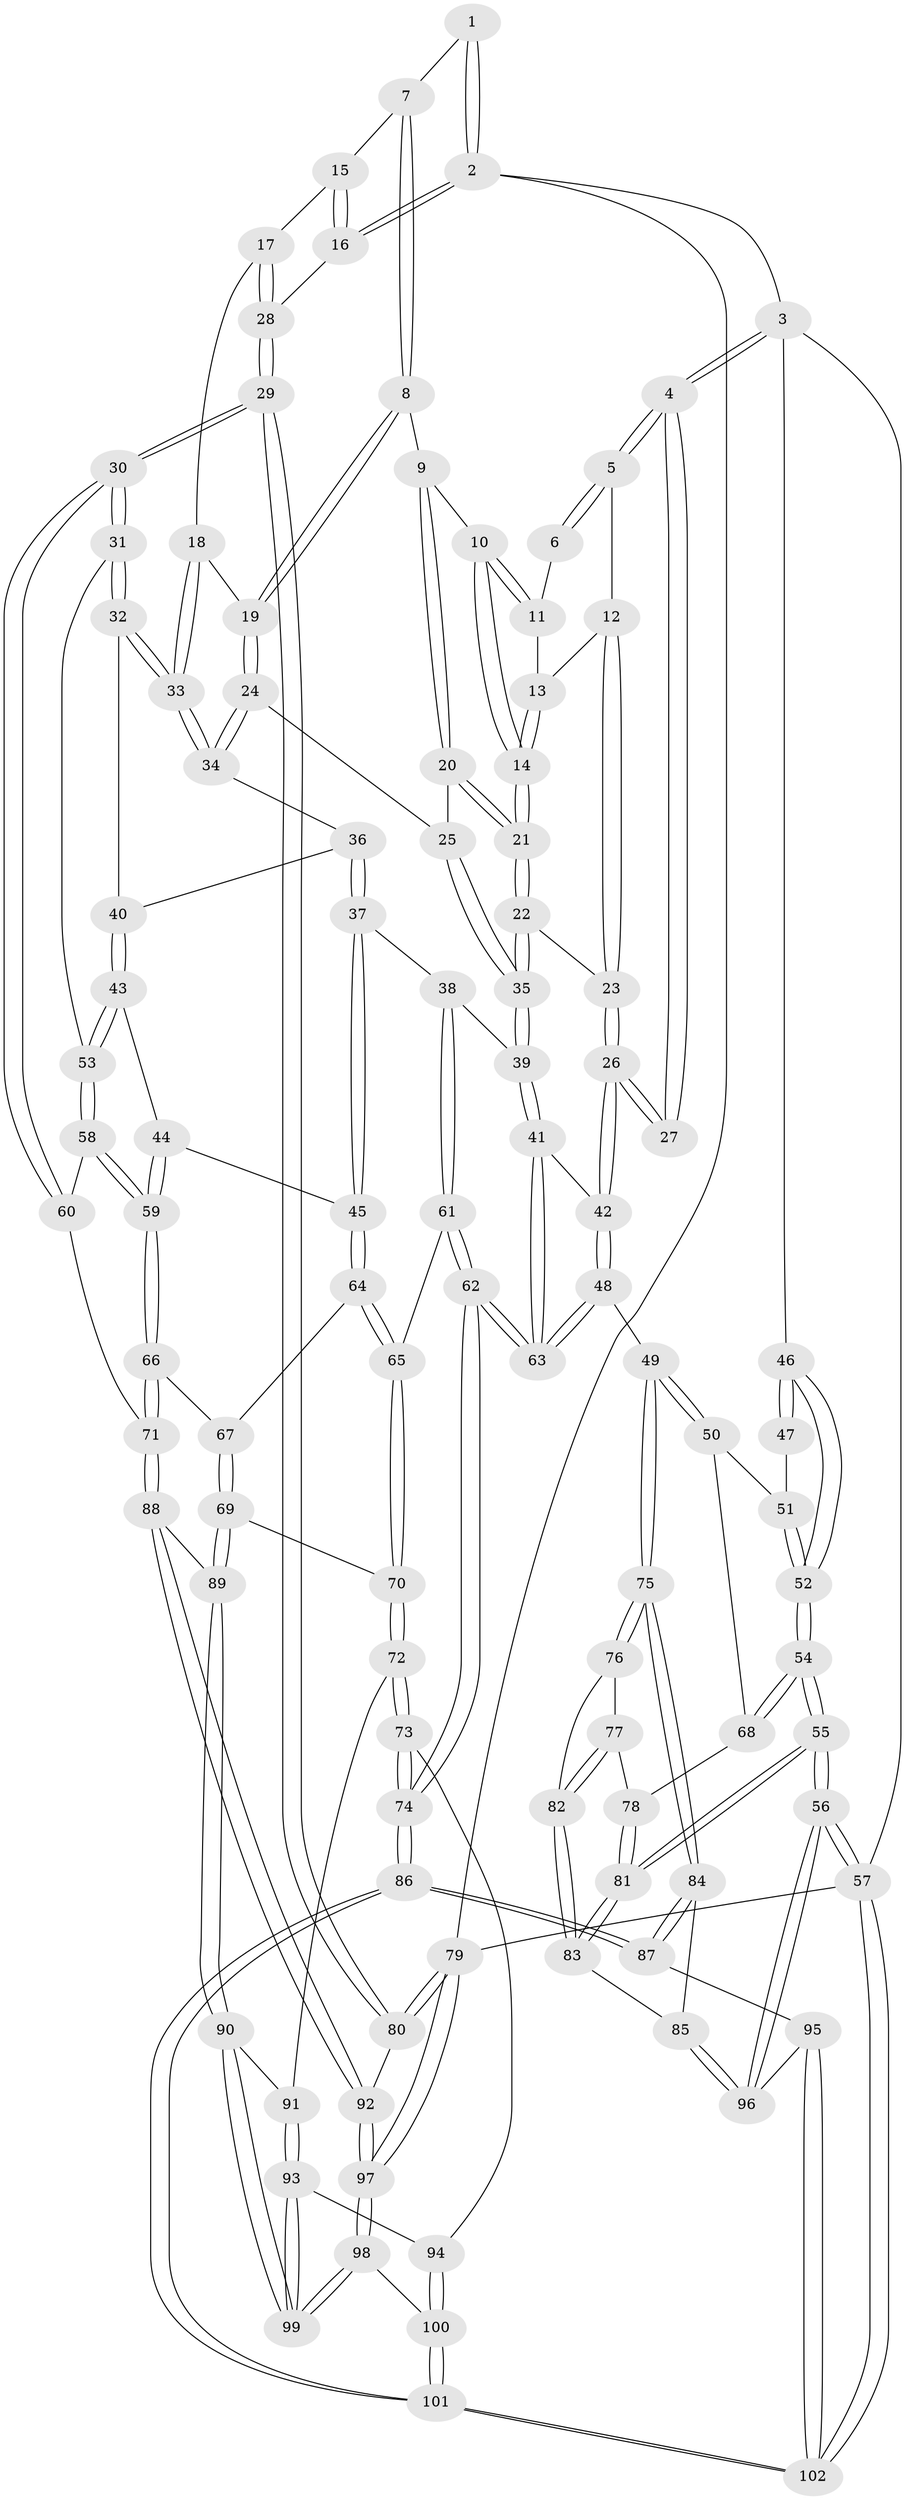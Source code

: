 // coarse degree distribution, {6: 0.09836065573770492, 4: 0.32786885245901637, 3: 0.08196721311475409, 7: 0.03278688524590164, 5: 0.4098360655737705, 2: 0.03278688524590164, 8: 0.01639344262295082}
// Generated by graph-tools (version 1.1) at 2025/21/03/04/25 18:21:15]
// undirected, 102 vertices, 252 edges
graph export_dot {
graph [start="1"]
  node [color=gray90,style=filled];
  1 [pos="+0.8210948295995228+0"];
  2 [pos="+1+0"];
  3 [pos="+0+0"];
  4 [pos="+0+0"];
  5 [pos="+0+0"];
  6 [pos="+0.668357387466125+0"];
  7 [pos="+0.826364663296595+0.16227286623833218"];
  8 [pos="+0.7884414746217322+0.21348267414738958"];
  9 [pos="+0.6770576392856736+0.1887452869073289"];
  10 [pos="+0.6760619094821491+0.1881550257582119"];
  11 [pos="+0.6150512195828035+0.07653707363838626"];
  12 [pos="+0.2789126711609828+0.10158708800192903"];
  13 [pos="+0.5080726209922608+0.14221683045834102"];
  14 [pos="+0.5288652008025985+0.32163579622952576"];
  15 [pos="+0.9686426626656687+0.18200845238941624"];
  16 [pos="+1+0"];
  17 [pos="+0.9345359573806504+0.27709109406462656"];
  18 [pos="+0.9235852169625697+0.2843864694122184"];
  19 [pos="+0.8056009058455493+0.274765727237753"];
  20 [pos="+0.6777948146097628+0.3086711130931008"];
  21 [pos="+0.5133275998030612+0.3738148756509372"];
  22 [pos="+0.5105317943122072+0.37871412832262896"];
  23 [pos="+0.36263845277234213+0.37258757751121796"];
  24 [pos="+0.7809975982011704+0.35512579563729624"];
  25 [pos="+0.772199388960475+0.35335894583301836"];
  26 [pos="+0.2695244023544417+0.4674441539898155"];
  27 [pos="+0.19843487262735604+0.43131657392767"];
  28 [pos="+1+0.4406841219783308"];
  29 [pos="+1+0.5576271344824008"];
  30 [pos="+1+0.5538469664241965"];
  31 [pos="+0.9499542943589361+0.4785043165689352"];
  32 [pos="+0.9492495427970002+0.4780104068664733"];
  33 [pos="+0.922376755950496+0.4491120907608546"];
  34 [pos="+0.787960673897709+0.3776435921195224"];
  35 [pos="+0.5299447573943487+0.4041599806159594"];
  36 [pos="+0.7363414683195513+0.4507168111334321"];
  37 [pos="+0.6356757527079684+0.503476815407342"];
  38 [pos="+0.592033296477956+0.5002201664796168"];
  39 [pos="+0.5778560766997052+0.49203425449839633"];
  40 [pos="+0.7893003837005859+0.515891006054435"];
  41 [pos="+0.4842250980895714+0.5908251803012947"];
  42 [pos="+0.2685853329316626+0.4882813791216047"];
  43 [pos="+0.7762952404288823+0.5738937551293601"];
  44 [pos="+0.7597285851988449+0.5802560804657888"];
  45 [pos="+0.7230493410530927+0.5827303993276565"];
  46 [pos="+0+0.2636668346631432"];
  47 [pos="+0.13614270682263507+0.4311542793370097"];
  48 [pos="+0.25491996082329704+0.5414631908819588"];
  49 [pos="+0.19639417442325088+0.6265426996834019"];
  50 [pos="+0.09823230666082568+0.6099612840715906"];
  51 [pos="+0.02563900416919902+0.5274947842922381"];
  52 [pos="+0+0.4438935142723385"];
  53 [pos="+0.8243625172128172+0.5893521285839248"];
  54 [pos="+0+0.6716981621491454"];
  55 [pos="+0+0.9562556206780635"];
  56 [pos="+0+1"];
  57 [pos="+0+1"];
  58 [pos="+0.8309434322029992+0.609886002450554"];
  59 [pos="+0.7957169351296106+0.6979762561303761"];
  60 [pos="+0.9094073120148265+0.6499955835870886"];
  61 [pos="+0.6087018342869853+0.6310983817684651"];
  62 [pos="+0.4666123591681055+0.7601097453488248"];
  63 [pos="+0.45354993241622155+0.7035009557019456"];
  64 [pos="+0.7094448339139788+0.6475452606147168"];
  65 [pos="+0.6519959494744716+0.6698863561760325"];
  66 [pos="+0.7946145628310897+0.7054720037137278"];
  67 [pos="+0.7279990984680038+0.6657284092587386"];
  68 [pos="+0.005202133170997338+0.6633042608982643"];
  69 [pos="+0.6826267739295494+0.7508075579638273"];
  70 [pos="+0.6475566834915543+0.7385102916170391"];
  71 [pos="+0.8145326890006203+0.7504192360717316"];
  72 [pos="+0.5527730006511727+0.7907965020206171"];
  73 [pos="+0.4903123423240369+0.7912106085549243"];
  74 [pos="+0.4657816584463911+0.7808941128101244"];
  75 [pos="+0.20128789831862348+0.6991543810660886"];
  76 [pos="+0.09213503705168692+0.7179218018622012"];
  77 [pos="+0.06259061038963129+0.7212732177163911"];
  78 [pos="+0.03710827226478052+0.7176011306974559"];
  79 [pos="+1+1"];
  80 [pos="+1+0.7277716768546985"];
  81 [pos="+0.01349710333126575+0.8281107026227255"];
  82 [pos="+0.06315982889117638+0.7514232395718976"];
  83 [pos="+0.05097454517577645+0.8244463327660969"];
  84 [pos="+0.2071235127247719+0.7235134970329167"];
  85 [pos="+0.06382420871685401+0.8243031671621213"];
  86 [pos="+0.34445134341728334+0.8553312744453865"];
  87 [pos="+0.2926041106932551+0.8265731912405706"];
  88 [pos="+0.8139310369603475+0.7813748991412492"];
  89 [pos="+0.7750436938916917+0.8038126666446708"];
  90 [pos="+0.75747034734828+0.8332885746965834"];
  91 [pos="+0.6239031020702742+0.8399174045889323"];
  92 [pos="+0.9277093623894653+0.8313677558264692"];
  93 [pos="+0.6494516071140465+0.9402429618389442"];
  94 [pos="+0.510975870161433+0.8341870771129763"];
  95 [pos="+0.1422057894764509+0.9061291398224146"];
  96 [pos="+0.13241899938078475+0.9025493444538267"];
  97 [pos="+0.8337911715812394+1"];
  98 [pos="+0.7168160761662631+1"];
  99 [pos="+0.7134752936903281+1"];
  100 [pos="+0.6399527363595271+1"];
  101 [pos="+0.34638249301115703+1"];
  102 [pos="+0.19210566531024179+1"];
  1 -- 2;
  1 -- 2;
  1 -- 7;
  2 -- 3;
  2 -- 16;
  2 -- 16;
  2 -- 79;
  3 -- 4;
  3 -- 4;
  3 -- 46;
  3 -- 57;
  4 -- 5;
  4 -- 5;
  4 -- 27;
  4 -- 27;
  5 -- 6;
  5 -- 6;
  5 -- 12;
  6 -- 11;
  7 -- 8;
  7 -- 8;
  7 -- 15;
  8 -- 9;
  8 -- 19;
  8 -- 19;
  9 -- 10;
  9 -- 20;
  9 -- 20;
  10 -- 11;
  10 -- 11;
  10 -- 14;
  10 -- 14;
  11 -- 13;
  12 -- 13;
  12 -- 23;
  12 -- 23;
  13 -- 14;
  13 -- 14;
  14 -- 21;
  14 -- 21;
  15 -- 16;
  15 -- 16;
  15 -- 17;
  16 -- 28;
  17 -- 18;
  17 -- 28;
  17 -- 28;
  18 -- 19;
  18 -- 33;
  18 -- 33;
  19 -- 24;
  19 -- 24;
  20 -- 21;
  20 -- 21;
  20 -- 25;
  21 -- 22;
  21 -- 22;
  22 -- 23;
  22 -- 35;
  22 -- 35;
  23 -- 26;
  23 -- 26;
  24 -- 25;
  24 -- 34;
  24 -- 34;
  25 -- 35;
  25 -- 35;
  26 -- 27;
  26 -- 27;
  26 -- 42;
  26 -- 42;
  28 -- 29;
  28 -- 29;
  29 -- 30;
  29 -- 30;
  29 -- 80;
  29 -- 80;
  30 -- 31;
  30 -- 31;
  30 -- 60;
  30 -- 60;
  31 -- 32;
  31 -- 32;
  31 -- 53;
  32 -- 33;
  32 -- 33;
  32 -- 40;
  33 -- 34;
  33 -- 34;
  34 -- 36;
  35 -- 39;
  35 -- 39;
  36 -- 37;
  36 -- 37;
  36 -- 40;
  37 -- 38;
  37 -- 45;
  37 -- 45;
  38 -- 39;
  38 -- 61;
  38 -- 61;
  39 -- 41;
  39 -- 41;
  40 -- 43;
  40 -- 43;
  41 -- 42;
  41 -- 63;
  41 -- 63;
  42 -- 48;
  42 -- 48;
  43 -- 44;
  43 -- 53;
  43 -- 53;
  44 -- 45;
  44 -- 59;
  44 -- 59;
  45 -- 64;
  45 -- 64;
  46 -- 47;
  46 -- 47;
  46 -- 52;
  46 -- 52;
  47 -- 51;
  48 -- 49;
  48 -- 63;
  48 -- 63;
  49 -- 50;
  49 -- 50;
  49 -- 75;
  49 -- 75;
  50 -- 51;
  50 -- 68;
  51 -- 52;
  51 -- 52;
  52 -- 54;
  52 -- 54;
  53 -- 58;
  53 -- 58;
  54 -- 55;
  54 -- 55;
  54 -- 68;
  54 -- 68;
  55 -- 56;
  55 -- 56;
  55 -- 81;
  55 -- 81;
  56 -- 57;
  56 -- 57;
  56 -- 96;
  56 -- 96;
  57 -- 102;
  57 -- 102;
  57 -- 79;
  58 -- 59;
  58 -- 59;
  58 -- 60;
  59 -- 66;
  59 -- 66;
  60 -- 71;
  61 -- 62;
  61 -- 62;
  61 -- 65;
  62 -- 63;
  62 -- 63;
  62 -- 74;
  62 -- 74;
  64 -- 65;
  64 -- 65;
  64 -- 67;
  65 -- 70;
  65 -- 70;
  66 -- 67;
  66 -- 71;
  66 -- 71;
  67 -- 69;
  67 -- 69;
  68 -- 78;
  69 -- 70;
  69 -- 89;
  69 -- 89;
  70 -- 72;
  70 -- 72;
  71 -- 88;
  71 -- 88;
  72 -- 73;
  72 -- 73;
  72 -- 91;
  73 -- 74;
  73 -- 74;
  73 -- 94;
  74 -- 86;
  74 -- 86;
  75 -- 76;
  75 -- 76;
  75 -- 84;
  75 -- 84;
  76 -- 77;
  76 -- 82;
  77 -- 78;
  77 -- 82;
  77 -- 82;
  78 -- 81;
  78 -- 81;
  79 -- 80;
  79 -- 80;
  79 -- 97;
  79 -- 97;
  80 -- 92;
  81 -- 83;
  81 -- 83;
  82 -- 83;
  82 -- 83;
  83 -- 85;
  84 -- 85;
  84 -- 87;
  84 -- 87;
  85 -- 96;
  85 -- 96;
  86 -- 87;
  86 -- 87;
  86 -- 101;
  86 -- 101;
  87 -- 95;
  88 -- 89;
  88 -- 92;
  88 -- 92;
  89 -- 90;
  89 -- 90;
  90 -- 91;
  90 -- 99;
  90 -- 99;
  91 -- 93;
  91 -- 93;
  92 -- 97;
  92 -- 97;
  93 -- 94;
  93 -- 99;
  93 -- 99;
  94 -- 100;
  94 -- 100;
  95 -- 96;
  95 -- 102;
  95 -- 102;
  97 -- 98;
  97 -- 98;
  98 -- 99;
  98 -- 99;
  98 -- 100;
  100 -- 101;
  100 -- 101;
  101 -- 102;
  101 -- 102;
}
